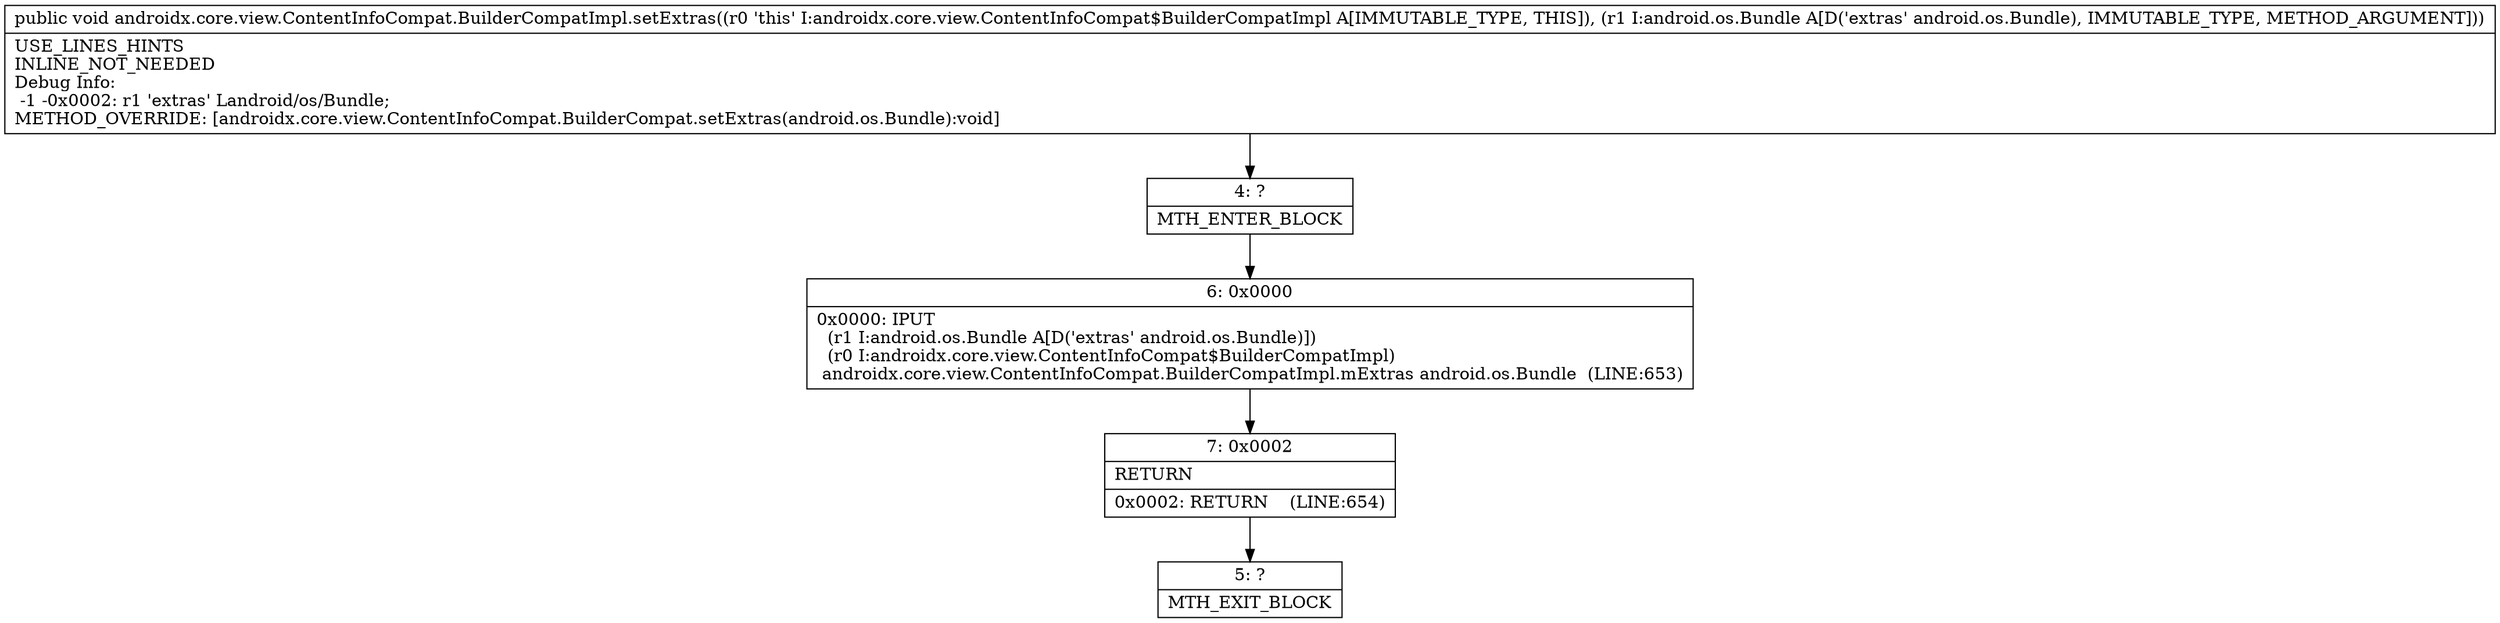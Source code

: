 digraph "CFG forandroidx.core.view.ContentInfoCompat.BuilderCompatImpl.setExtras(Landroid\/os\/Bundle;)V" {
Node_4 [shape=record,label="{4\:\ ?|MTH_ENTER_BLOCK\l}"];
Node_6 [shape=record,label="{6\:\ 0x0000|0x0000: IPUT  \l  (r1 I:android.os.Bundle A[D('extras' android.os.Bundle)])\l  (r0 I:androidx.core.view.ContentInfoCompat$BuilderCompatImpl)\l androidx.core.view.ContentInfoCompat.BuilderCompatImpl.mExtras android.os.Bundle  (LINE:653)\l}"];
Node_7 [shape=record,label="{7\:\ 0x0002|RETURN\l|0x0002: RETURN    (LINE:654)\l}"];
Node_5 [shape=record,label="{5\:\ ?|MTH_EXIT_BLOCK\l}"];
MethodNode[shape=record,label="{public void androidx.core.view.ContentInfoCompat.BuilderCompatImpl.setExtras((r0 'this' I:androidx.core.view.ContentInfoCompat$BuilderCompatImpl A[IMMUTABLE_TYPE, THIS]), (r1 I:android.os.Bundle A[D('extras' android.os.Bundle), IMMUTABLE_TYPE, METHOD_ARGUMENT]))  | USE_LINES_HINTS\lINLINE_NOT_NEEDED\lDebug Info:\l  \-1 \-0x0002: r1 'extras' Landroid\/os\/Bundle;\lMETHOD_OVERRIDE: [androidx.core.view.ContentInfoCompat.BuilderCompat.setExtras(android.os.Bundle):void]\l}"];
MethodNode -> Node_4;Node_4 -> Node_6;
Node_6 -> Node_7;
Node_7 -> Node_5;
}


